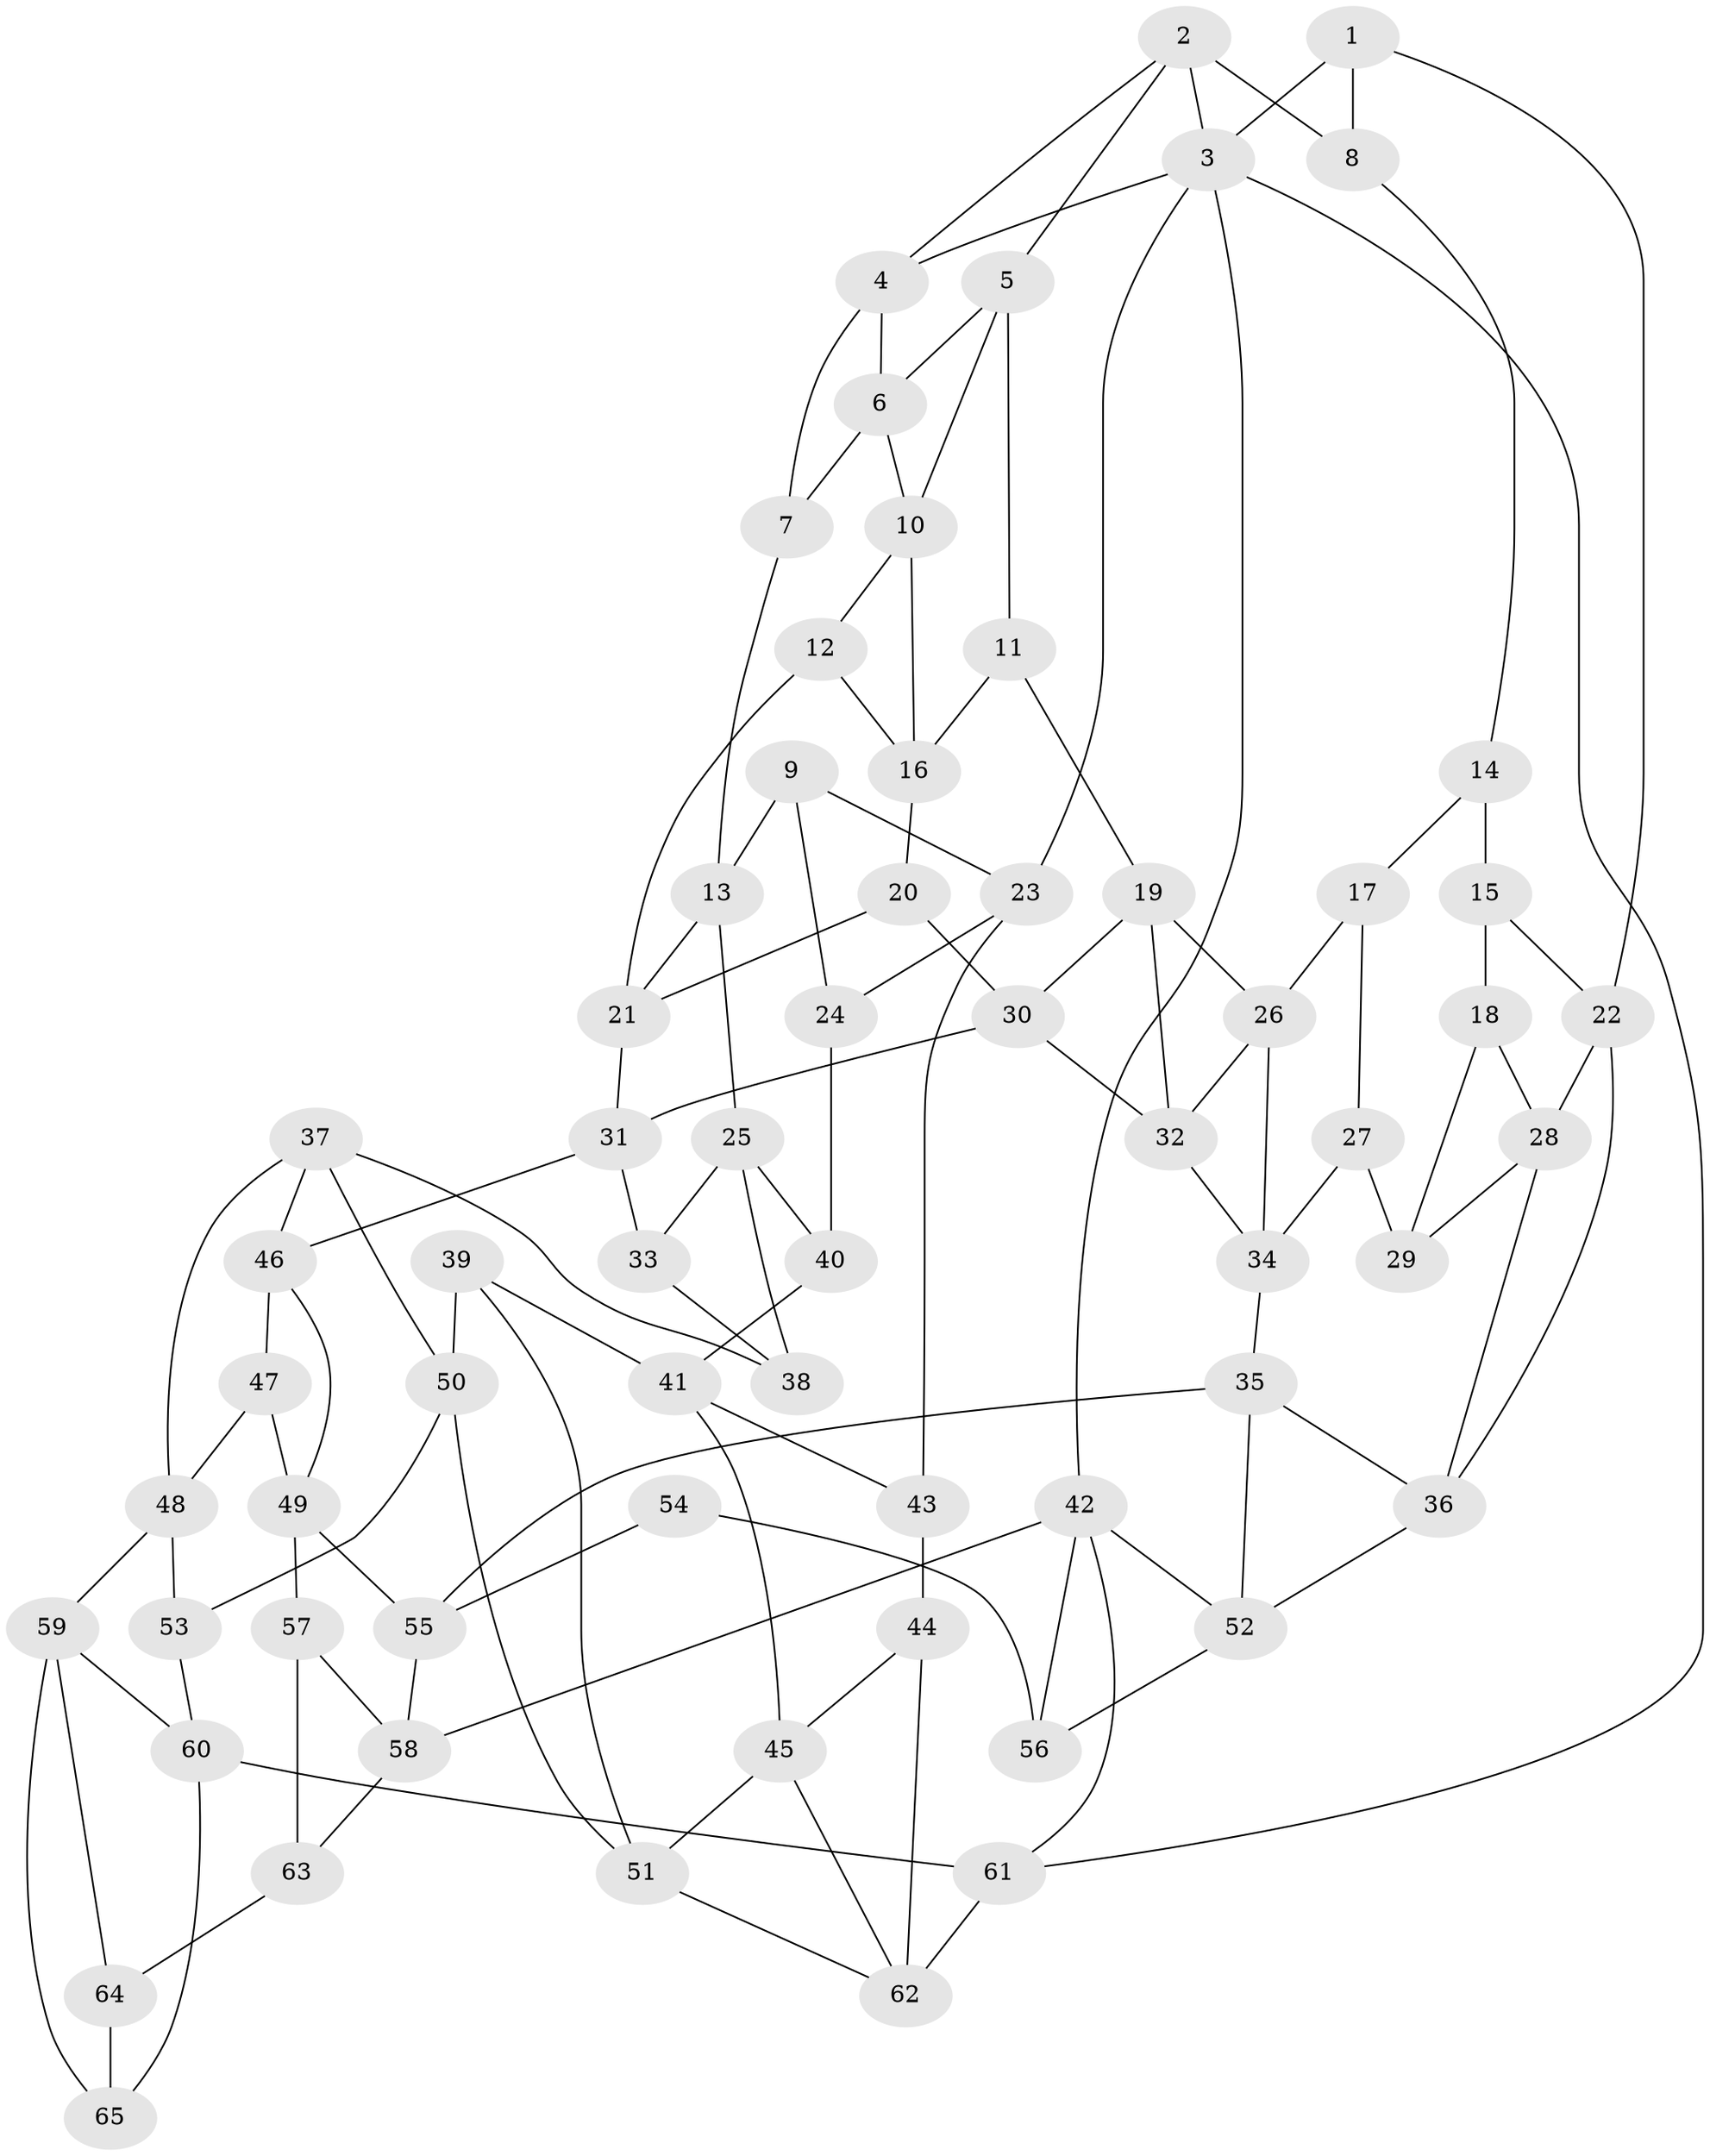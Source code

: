 // original degree distribution, {3: 0.046153846153846156, 5: 0.5076923076923077, 6: 0.24615384615384617, 4: 0.2}
// Generated by graph-tools (version 1.1) at 2025/03/03/09/25 03:03:14]
// undirected, 65 vertices, 117 edges
graph export_dot {
graph [start="1"]
  node [color=gray90,style=filled];
  1;
  2;
  3;
  4;
  5;
  6;
  7;
  8;
  9;
  10;
  11;
  12;
  13;
  14;
  15;
  16;
  17;
  18;
  19;
  20;
  21;
  22;
  23;
  24;
  25;
  26;
  27;
  28;
  29;
  30;
  31;
  32;
  33;
  34;
  35;
  36;
  37;
  38;
  39;
  40;
  41;
  42;
  43;
  44;
  45;
  46;
  47;
  48;
  49;
  50;
  51;
  52;
  53;
  54;
  55;
  56;
  57;
  58;
  59;
  60;
  61;
  62;
  63;
  64;
  65;
  1 -- 3 [weight=1.0];
  1 -- 8 [weight=1.0];
  1 -- 22 [weight=1.0];
  2 -- 3 [weight=1.0];
  2 -- 4 [weight=1.0];
  2 -- 5 [weight=1.0];
  2 -- 8 [weight=1.0];
  3 -- 4 [weight=1.0];
  3 -- 23 [weight=1.0];
  3 -- 42 [weight=1.0];
  3 -- 61 [weight=1.0];
  4 -- 6 [weight=1.0];
  4 -- 7 [weight=1.0];
  5 -- 6 [weight=1.0];
  5 -- 10 [weight=1.0];
  5 -- 11 [weight=1.0];
  6 -- 7 [weight=1.0];
  6 -- 10 [weight=1.0];
  7 -- 13 [weight=1.0];
  8 -- 14 [weight=1.0];
  9 -- 13 [weight=1.0];
  9 -- 23 [weight=1.0];
  9 -- 24 [weight=1.0];
  10 -- 12 [weight=1.0];
  10 -- 16 [weight=1.0];
  11 -- 16 [weight=1.0];
  11 -- 19 [weight=1.0];
  12 -- 16 [weight=1.0];
  12 -- 21 [weight=1.0];
  13 -- 21 [weight=1.0];
  13 -- 25 [weight=1.0];
  14 -- 15 [weight=1.0];
  14 -- 17 [weight=1.0];
  15 -- 18 [weight=1.0];
  15 -- 22 [weight=1.0];
  16 -- 20 [weight=1.0];
  17 -- 26 [weight=1.0];
  17 -- 27 [weight=1.0];
  18 -- 28 [weight=1.0];
  18 -- 29 [weight=1.0];
  19 -- 26 [weight=1.0];
  19 -- 30 [weight=1.0];
  19 -- 32 [weight=1.0];
  20 -- 21 [weight=1.0];
  20 -- 30 [weight=1.0];
  21 -- 31 [weight=1.0];
  22 -- 28 [weight=1.0];
  22 -- 36 [weight=1.0];
  23 -- 24 [weight=1.0];
  23 -- 43 [weight=1.0];
  24 -- 40 [weight=1.0];
  25 -- 33 [weight=1.0];
  25 -- 38 [weight=1.0];
  25 -- 40 [weight=1.0];
  26 -- 32 [weight=1.0];
  26 -- 34 [weight=1.0];
  27 -- 29 [weight=2.0];
  27 -- 34 [weight=1.0];
  28 -- 29 [weight=1.0];
  28 -- 36 [weight=1.0];
  30 -- 31 [weight=1.0];
  30 -- 32 [weight=1.0];
  31 -- 33 [weight=1.0];
  31 -- 46 [weight=1.0];
  32 -- 34 [weight=1.0];
  33 -- 38 [weight=2.0];
  34 -- 35 [weight=1.0];
  35 -- 36 [weight=1.0];
  35 -- 52 [weight=1.0];
  35 -- 55 [weight=1.0];
  36 -- 52 [weight=1.0];
  37 -- 38 [weight=1.0];
  37 -- 46 [weight=1.0];
  37 -- 48 [weight=1.0];
  37 -- 50 [weight=1.0];
  39 -- 41 [weight=1.0];
  39 -- 50 [weight=1.0];
  39 -- 51 [weight=1.0];
  40 -- 41 [weight=1.0];
  41 -- 43 [weight=1.0];
  41 -- 45 [weight=1.0];
  42 -- 52 [weight=1.0];
  42 -- 56 [weight=1.0];
  42 -- 58 [weight=1.0];
  42 -- 61 [weight=1.0];
  43 -- 44 [weight=1.0];
  44 -- 45 [weight=1.0];
  44 -- 62 [weight=1.0];
  45 -- 51 [weight=1.0];
  45 -- 62 [weight=1.0];
  46 -- 47 [weight=1.0];
  46 -- 49 [weight=1.0];
  47 -- 48 [weight=1.0];
  47 -- 49 [weight=1.0];
  48 -- 53 [weight=1.0];
  48 -- 59 [weight=1.0];
  49 -- 55 [weight=1.0];
  49 -- 57 [weight=1.0];
  50 -- 51 [weight=1.0];
  50 -- 53 [weight=1.0];
  51 -- 62 [weight=1.0];
  52 -- 56 [weight=1.0];
  53 -- 60 [weight=1.0];
  54 -- 55 [weight=1.0];
  54 -- 56 [weight=2.0];
  55 -- 58 [weight=1.0];
  57 -- 58 [weight=1.0];
  57 -- 63 [weight=1.0];
  58 -- 63 [weight=1.0];
  59 -- 60 [weight=1.0];
  59 -- 64 [weight=1.0];
  59 -- 65 [weight=1.0];
  60 -- 61 [weight=1.0];
  60 -- 65 [weight=1.0];
  61 -- 62 [weight=2.0];
  63 -- 64 [weight=2.0];
  64 -- 65 [weight=1.0];
}
